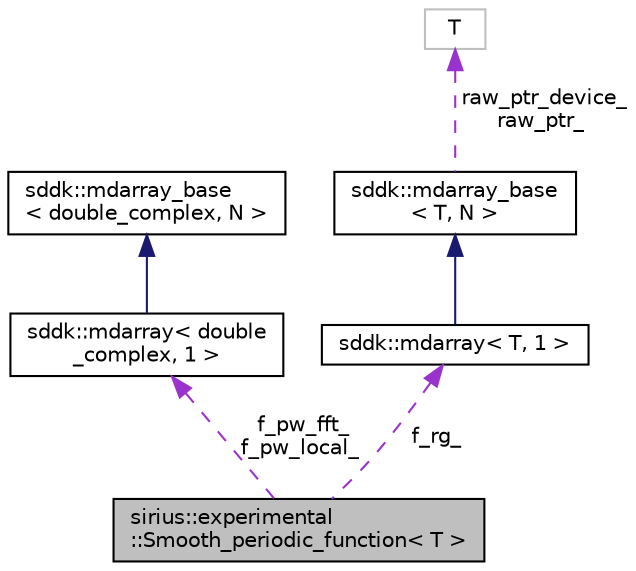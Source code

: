 digraph "sirius::experimental::Smooth_periodic_function&lt; T &gt;"
{
 // INTERACTIVE_SVG=YES
  edge [fontname="Helvetica",fontsize="10",labelfontname="Helvetica",labelfontsize="10"];
  node [fontname="Helvetica",fontsize="10",shape=record];
  Node1 [label="sirius::experimental\l::Smooth_periodic_function\< T \>",height=0.2,width=0.4,color="black", fillcolor="grey75", style="filled", fontcolor="black"];
  Node2 -> Node1 [dir="back",color="darkorchid3",fontsize="10",style="dashed",label=" f_pw_fft_\nf_pw_local_" ];
  Node2 [label="sddk::mdarray\< double\l_complex, 1 \>",height=0.2,width=0.4,color="black", fillcolor="white", style="filled",URL="$classsddk_1_1mdarray.html"];
  Node3 -> Node2 [dir="back",color="midnightblue",fontsize="10",style="solid"];
  Node3 [label="sddk::mdarray_base\l\< double_complex, N \>",height=0.2,width=0.4,color="black", fillcolor="white", style="filled",URL="$classsddk_1_1mdarray__base.html"];
  Node4 -> Node1 [dir="back",color="darkorchid3",fontsize="10",style="dashed",label=" f_rg_" ];
  Node4 [label="sddk::mdarray\< T, 1 \>",height=0.2,width=0.4,color="black", fillcolor="white", style="filled",URL="$classsddk_1_1mdarray.html"];
  Node5 -> Node4 [dir="back",color="midnightblue",fontsize="10",style="solid"];
  Node5 [label="sddk::mdarray_base\l\< T, N \>",height=0.2,width=0.4,color="black", fillcolor="white", style="filled",URL="$classsddk_1_1mdarray__base.html",tooltip="Base class of multidimensional array. "];
  Node6 -> Node5 [dir="back",color="darkorchid3",fontsize="10",style="dashed",label=" raw_ptr_device_\nraw_ptr_" ];
  Node6 [label="T",height=0.2,width=0.4,color="grey75", fillcolor="white", style="filled"];
}
